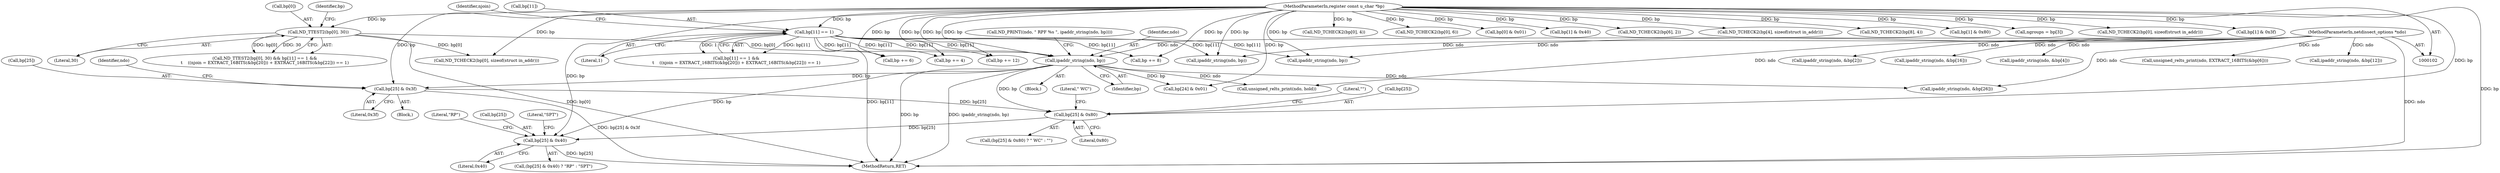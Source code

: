 digraph "0_tcpdump_5dc1860d8267b1e0cb78c9ffa2a40bea2fdb3ddc_1@array" {
"1000232" [label="(Call,bp[25] & 0x80)"];
"1000186" [label="(Call,bp[25] & 0x3f)"];
"1000146" [label="(Call,ipaddr_string(ndo, bp))"];
"1000103" [label="(MethodParameterIn,netdissect_options *ndo)"];
"1000113" [label="(Call,ND_TTEST2(bp[0], 30))"];
"1000104" [label="(MethodParameterIn,register const u_char *bp)"];
"1000119" [label="(Call,bp[11] == 1)"];
"1000240" [label="(Call,bp[25] & 0x40)"];
"1000117" [label="(Literal,30)"];
"1000244" [label="(Literal,0x40)"];
"1000179" [label="(Call,ipaddr_string(ndo, &bp[26]))"];
"1000291" [label="(Call,unsigned_relts_print(ndo, EXTRACT_16BITS(&bp[6])))"];
"1000223" [label="(Call,bp[24] & 0x01)"];
"1000232" [label="(Call,bp[25] & 0x80)"];
"1000237" [label="(Literal,\" WC\")"];
"1000114" [label="(Call,bp[0])"];
"1000478" [label="(Call,bp += 6)"];
"1000120" [label="(Call,bp[11])"];
"1000144" [label="(Block,)"];
"1000127" [label="(Identifier,njoin)"];
"1000119" [label="(Call,bp[11] == 1)"];
"1000240" [label="(Call,bp[25] & 0x40)"];
"1000236" [label="(Literal,0x80)"];
"1000311" [label="(Call,ND_TCHECK2(bp[0], 4))"];
"1000113" [label="(Call,ND_TTEST2(bp[0], 30))"];
"1000141" [label="(Call,ND_PRINT((ndo, \" RPF %s \", ipaddr_string(ndo, bp))))"];
"1000118" [label="(Call,bp[11] == 1 &&\n\t    ((njoin = EXTRACT_16BITS(&bp[20])) + EXTRACT_16BITS(&bp[22])) == 1)"];
"1000191" [label="(Call,ipaddr_string(ndo, &bp[12]))"];
"1000123" [label="(Literal,1)"];
"1000190" [label="(Literal,0x3f)"];
"1000427" [label="(Call,ND_TCHECK2(bp[0], 6))"];
"1000186" [label="(Call,bp[25] & 0x3f)"];
"1000147" [label="(Identifier,ndo)"];
"1000342" [label="(Call,ipaddr_string(ndo, bp))"];
"1000187" [label="(Call,bp[25])"];
"1000441" [label="(Call,bp[0] & 0x01)"];
"1000459" [label="(Call,bp[1] & 0x40)"];
"1000272" [label="(Call,ND_TCHECK2(bp[6], 2))"];
"1000112" [label="(Call,ND_TTEST2(bp[0], 30) && bp[11] == 1 &&\n\t    ((njoin = EXTRACT_16BITS(&bp[20])) + EXTRACT_16BITS(&bp[22])) == 1)"];
"1000345" [label="(Call,ND_TCHECK2(bp[4], sizeof(struct in_addr)))"];
"1000269" [label="(Call,ipaddr_string(ndo, bp))"];
"1000370" [label="(Call,ND_TCHECK2(bp[8], 4))"];
"1000450" [label="(Call,bp[1] & 0x80)"];
"1000241" [label="(Call,bp[25])"];
"1000165" [label="(Call,unsigned_relts_print(ndo, hold))"];
"1000246" [label="(Literal,\"SPT\")"];
"1000238" [label="(Literal,\"\")"];
"1000231" [label="(Call,(bp[25] & 0x80) ? \" WC\" : \"\")"];
"1000467" [label="(Call,ipaddr_string(ndo, &bp[2]))"];
"1000192" [label="(Identifier,ndo)"];
"1000239" [label="(Call,(bp[25] & 0x40) ? \"RP\" : \"SPT\")"];
"1000210" [label="(Call,ipaddr_string(ndo, &bp[16]))"];
"1000185" [label="(Block,)"];
"1000364" [label="(Call,ipaddr_string(ndo, &bp[4]))"];
"1000321" [label="(Call,bp += 4)"];
"1000245" [label="(Literal,\"RP\")"];
"1000233" [label="(Call,bp[25])"];
"1000491" [label="(MethodReturn,RET)"];
"1000148" [label="(Identifier,bp)"];
"1000316" [label="(Call,ngroups = bp[3])"];
"1000397" [label="(Call,bp += 12)"];
"1000103" [label="(MethodParameterIn,netdissect_options *ndo)"];
"1000248" [label="(Call,ND_TCHECK2(bp[0], sizeof(struct in_addr)))"];
"1000331" [label="(Call,ND_TCHECK2(bp[0], sizeof(struct in_addr)))"];
"1000473" [label="(Call,bp[1] & 0x3f)"];
"1000146" [label="(Call,ipaddr_string(ndo, bp))"];
"1000104" [label="(MethodParameterIn,register const u_char *bp)"];
"1000121" [label="(Identifier,bp)"];
"1000305" [label="(Call,bp += 8)"];
"1000232" -> "1000231"  [label="AST: "];
"1000232" -> "1000236"  [label="CFG: "];
"1000233" -> "1000232"  [label="AST: "];
"1000236" -> "1000232"  [label="AST: "];
"1000237" -> "1000232"  [label="CFG: "];
"1000238" -> "1000232"  [label="CFG: "];
"1000186" -> "1000232"  [label="DDG: bp[25]"];
"1000146" -> "1000232"  [label="DDG: bp"];
"1000104" -> "1000232"  [label="DDG: bp"];
"1000232" -> "1000240"  [label="DDG: bp[25]"];
"1000186" -> "1000185"  [label="AST: "];
"1000186" -> "1000190"  [label="CFG: "];
"1000187" -> "1000186"  [label="AST: "];
"1000190" -> "1000186"  [label="AST: "];
"1000192" -> "1000186"  [label="CFG: "];
"1000186" -> "1000491"  [label="DDG: bp[25] & 0x3f"];
"1000146" -> "1000186"  [label="DDG: bp"];
"1000104" -> "1000186"  [label="DDG: bp"];
"1000146" -> "1000144"  [label="AST: "];
"1000146" -> "1000148"  [label="CFG: "];
"1000147" -> "1000146"  [label="AST: "];
"1000148" -> "1000146"  [label="AST: "];
"1000141" -> "1000146"  [label="CFG: "];
"1000146" -> "1000491"  [label="DDG: bp"];
"1000146" -> "1000491"  [label="DDG: ipaddr_string(ndo, bp)"];
"1000103" -> "1000146"  [label="DDG: ndo"];
"1000113" -> "1000146"  [label="DDG: bp[0]"];
"1000119" -> "1000146"  [label="DDG: bp[11]"];
"1000104" -> "1000146"  [label="DDG: bp"];
"1000146" -> "1000165"  [label="DDG: ndo"];
"1000146" -> "1000179"  [label="DDG: ndo"];
"1000146" -> "1000223"  [label="DDG: bp"];
"1000146" -> "1000240"  [label="DDG: bp"];
"1000103" -> "1000102"  [label="AST: "];
"1000103" -> "1000491"  [label="DDG: ndo"];
"1000103" -> "1000165"  [label="DDG: ndo"];
"1000103" -> "1000179"  [label="DDG: ndo"];
"1000103" -> "1000191"  [label="DDG: ndo"];
"1000103" -> "1000210"  [label="DDG: ndo"];
"1000103" -> "1000269"  [label="DDG: ndo"];
"1000103" -> "1000291"  [label="DDG: ndo"];
"1000103" -> "1000342"  [label="DDG: ndo"];
"1000103" -> "1000364"  [label="DDG: ndo"];
"1000103" -> "1000467"  [label="DDG: ndo"];
"1000113" -> "1000112"  [label="AST: "];
"1000113" -> "1000117"  [label="CFG: "];
"1000114" -> "1000113"  [label="AST: "];
"1000117" -> "1000113"  [label="AST: "];
"1000121" -> "1000113"  [label="CFG: "];
"1000112" -> "1000113"  [label="CFG: "];
"1000113" -> "1000491"  [label="DDG: bp[0]"];
"1000113" -> "1000112"  [label="DDG: bp[0]"];
"1000113" -> "1000112"  [label="DDG: 30"];
"1000104" -> "1000113"  [label="DDG: bp"];
"1000113" -> "1000248"  [label="DDG: bp[0]"];
"1000104" -> "1000102"  [label="AST: "];
"1000104" -> "1000491"  [label="DDG: bp"];
"1000104" -> "1000119"  [label="DDG: bp"];
"1000104" -> "1000223"  [label="DDG: bp"];
"1000104" -> "1000240"  [label="DDG: bp"];
"1000104" -> "1000248"  [label="DDG: bp"];
"1000104" -> "1000269"  [label="DDG: bp"];
"1000104" -> "1000272"  [label="DDG: bp"];
"1000104" -> "1000305"  [label="DDG: bp"];
"1000104" -> "1000311"  [label="DDG: bp"];
"1000104" -> "1000316"  [label="DDG: bp"];
"1000104" -> "1000321"  [label="DDG: bp"];
"1000104" -> "1000331"  [label="DDG: bp"];
"1000104" -> "1000342"  [label="DDG: bp"];
"1000104" -> "1000345"  [label="DDG: bp"];
"1000104" -> "1000370"  [label="DDG: bp"];
"1000104" -> "1000397"  [label="DDG: bp"];
"1000104" -> "1000427"  [label="DDG: bp"];
"1000104" -> "1000441"  [label="DDG: bp"];
"1000104" -> "1000450"  [label="DDG: bp"];
"1000104" -> "1000459"  [label="DDG: bp"];
"1000104" -> "1000473"  [label="DDG: bp"];
"1000104" -> "1000478"  [label="DDG: bp"];
"1000119" -> "1000118"  [label="AST: "];
"1000119" -> "1000123"  [label="CFG: "];
"1000120" -> "1000119"  [label="AST: "];
"1000123" -> "1000119"  [label="AST: "];
"1000127" -> "1000119"  [label="CFG: "];
"1000118" -> "1000119"  [label="CFG: "];
"1000119" -> "1000491"  [label="DDG: bp[11]"];
"1000119" -> "1000118"  [label="DDG: bp[11]"];
"1000119" -> "1000118"  [label="DDG: 1"];
"1000119" -> "1000269"  [label="DDG: bp[11]"];
"1000119" -> "1000305"  [label="DDG: bp[11]"];
"1000119" -> "1000321"  [label="DDG: bp[11]"];
"1000119" -> "1000342"  [label="DDG: bp[11]"];
"1000119" -> "1000397"  [label="DDG: bp[11]"];
"1000119" -> "1000478"  [label="DDG: bp[11]"];
"1000240" -> "1000239"  [label="AST: "];
"1000240" -> "1000244"  [label="CFG: "];
"1000241" -> "1000240"  [label="AST: "];
"1000244" -> "1000240"  [label="AST: "];
"1000245" -> "1000240"  [label="CFG: "];
"1000246" -> "1000240"  [label="CFG: "];
"1000240" -> "1000491"  [label="DDG: bp[25]"];
}
